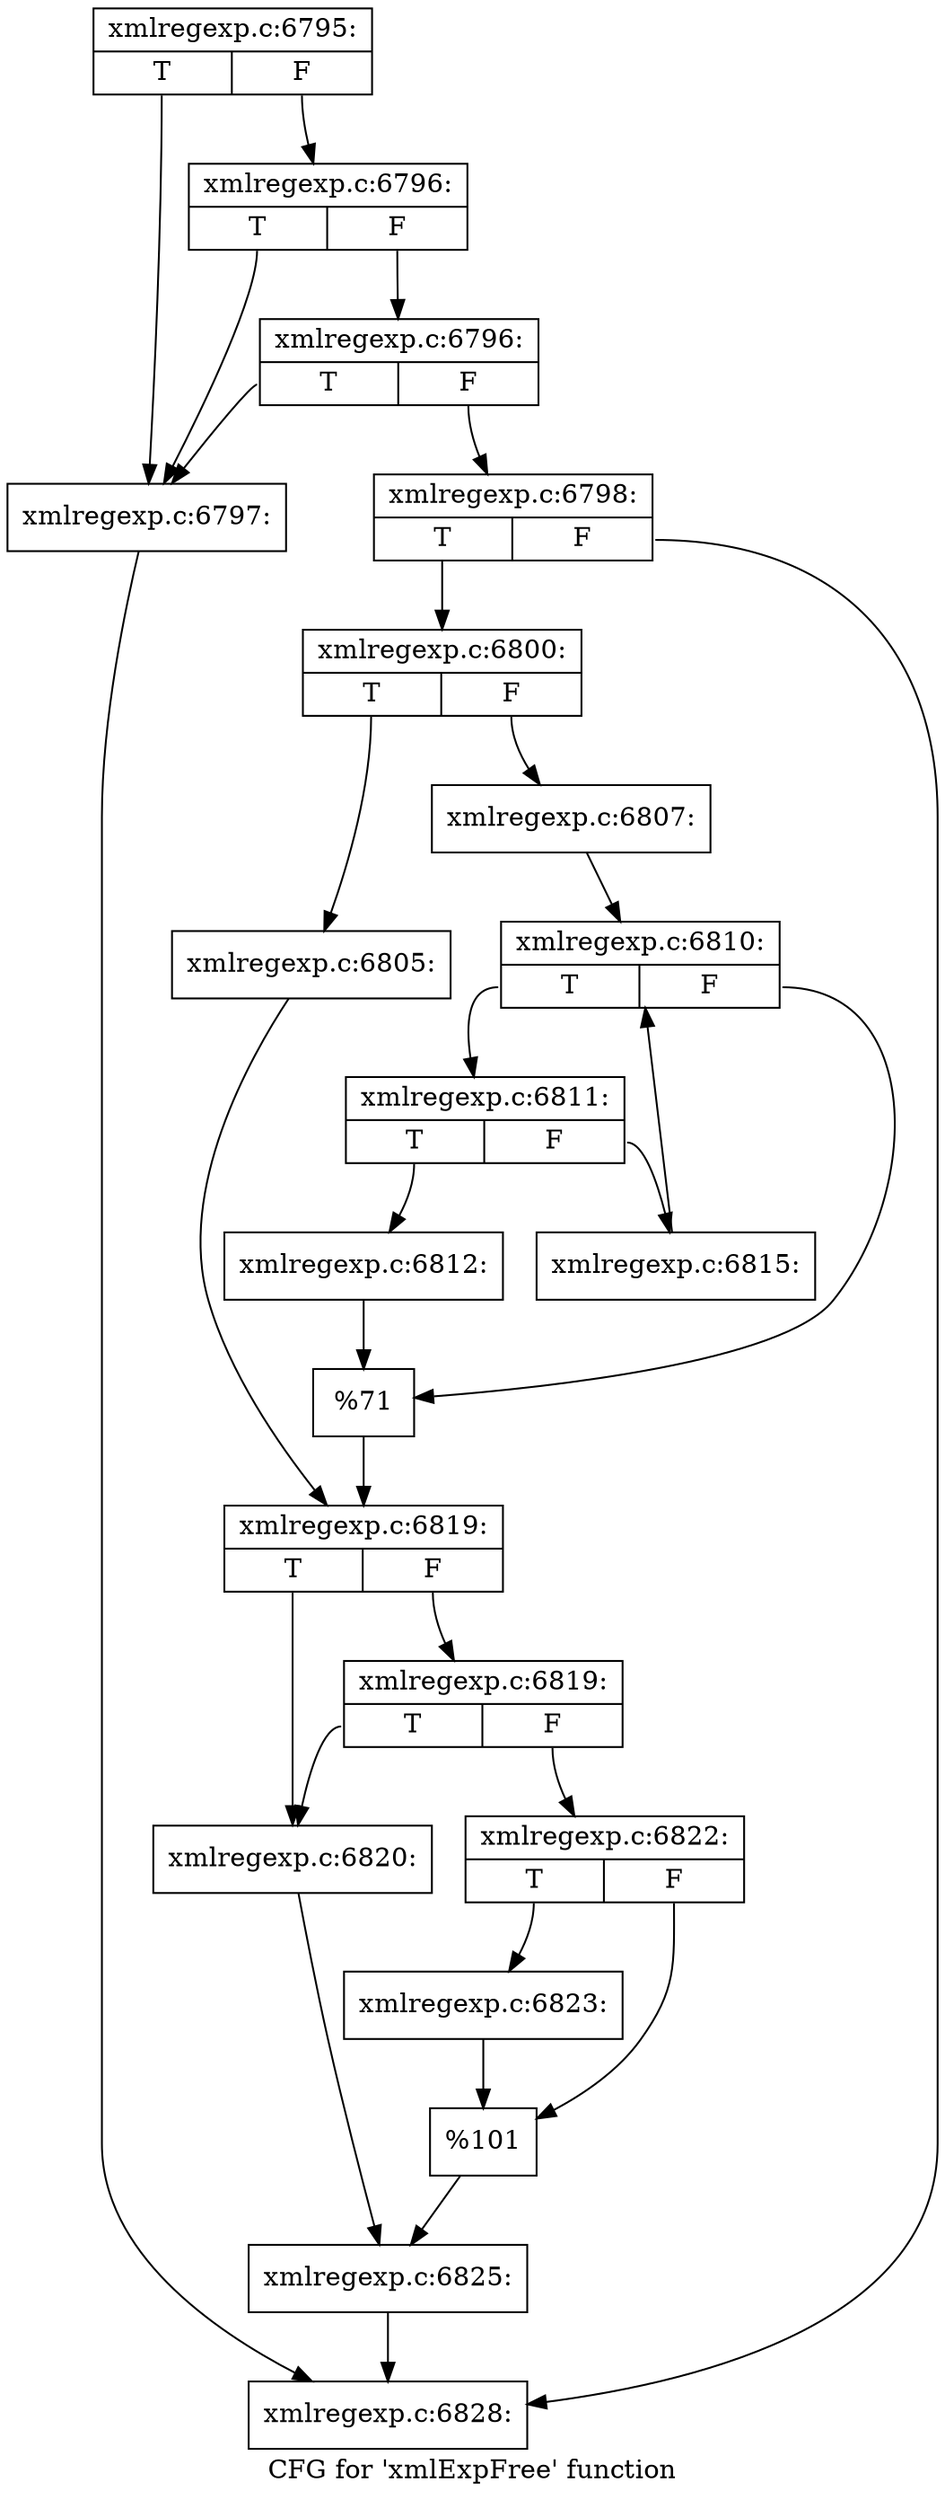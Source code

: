 digraph "CFG for 'xmlExpFree' function" {
	label="CFG for 'xmlExpFree' function";

	Node0x41744c0 [shape=record,label="{xmlregexp.c:6795:|{<s0>T|<s1>F}}"];
	Node0x41744c0:s0 -> Node0x4174350;
	Node0x41744c0:s1 -> Node0x4174470;
	Node0x4174470 [shape=record,label="{xmlregexp.c:6796:|{<s0>T|<s1>F}}"];
	Node0x4174470:s0 -> Node0x4174350;
	Node0x4174470:s1 -> Node0x41743f0;
	Node0x41743f0 [shape=record,label="{xmlregexp.c:6796:|{<s0>T|<s1>F}}"];
	Node0x41743f0:s0 -> Node0x4174350;
	Node0x41743f0:s1 -> Node0x41743a0;
	Node0x4174350 [shape=record,label="{xmlregexp.c:6797:}"];
	Node0x4174350 -> Node0x4175c40;
	Node0x41743a0 [shape=record,label="{xmlregexp.c:6798:|{<s0>T|<s1>F}}"];
	Node0x41743a0:s0 -> Node0x4175bf0;
	Node0x41743a0:s1 -> Node0x4175c40;
	Node0x4175bf0 [shape=record,label="{xmlregexp.c:6800:|{<s0>T|<s1>F}}"];
	Node0x4175bf0:s0 -> Node0x4176970;
	Node0x4175bf0:s1 -> Node0x4176a10;
	Node0x4176970 [shape=record,label="{xmlregexp.c:6805:}"];
	Node0x4176970 -> Node0x41769c0;
	Node0x4176a10 [shape=record,label="{xmlregexp.c:6807:}"];
	Node0x4176a10 -> Node0x4177f20;
	Node0x4177f20 [shape=record,label="{xmlregexp.c:6810:|{<s0>T|<s1>F}}"];
	Node0x4177f20:s0 -> Node0x4178310;
	Node0x4177f20:s1 -> Node0x4178140;
	Node0x4178310 [shape=record,label="{xmlregexp.c:6811:|{<s0>T|<s1>F}}"];
	Node0x4178310:s0 -> Node0x41784d0;
	Node0x4178310:s1 -> Node0x4178520;
	Node0x41784d0 [shape=record,label="{xmlregexp.c:6812:}"];
	Node0x41784d0 -> Node0x4178140;
	Node0x4178520 [shape=record,label="{xmlregexp.c:6815:}"];
	Node0x4178520 -> Node0x4177f20;
	Node0x4178140 [shape=record,label="{%71}"];
	Node0x4178140 -> Node0x41769c0;
	Node0x41769c0 [shape=record,label="{xmlregexp.c:6819:|{<s0>T|<s1>F}}"];
	Node0x41769c0:s0 -> Node0x4179a60;
	Node0x41769c0:s1 -> Node0x4179b50;
	Node0x4179b50 [shape=record,label="{xmlregexp.c:6819:|{<s0>T|<s1>F}}"];
	Node0x4179b50:s0 -> Node0x4179a60;
	Node0x4179b50:s1 -> Node0x4179b00;
	Node0x4179a60 [shape=record,label="{xmlregexp.c:6820:}"];
	Node0x4179a60 -> Node0x4179ab0;
	Node0x4179b00 [shape=record,label="{xmlregexp.c:6822:|{<s0>T|<s1>F}}"];
	Node0x4179b00:s0 -> Node0x417be00;
	Node0x4179b00:s1 -> Node0x417be50;
	Node0x417be00 [shape=record,label="{xmlregexp.c:6823:}"];
	Node0x417be00 -> Node0x417be50;
	Node0x417be50 [shape=record,label="{%101}"];
	Node0x417be50 -> Node0x4179ab0;
	Node0x4179ab0 [shape=record,label="{xmlregexp.c:6825:}"];
	Node0x4179ab0 -> Node0x4175c40;
	Node0x4175c40 [shape=record,label="{xmlregexp.c:6828:}"];
}

